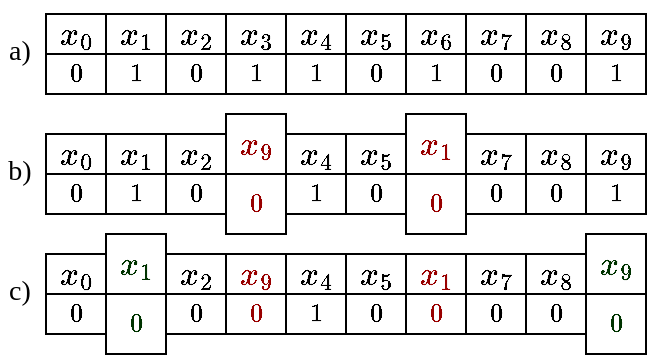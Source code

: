 <mxfile version="21.3.3" type="github">
  <diagram name="Page-1" id="bBzr1OB2mVCFML6Q6aQV">
    <mxGraphModel dx="1374" dy="1061" grid="1" gridSize="10" guides="1" tooltips="1" connect="1" arrows="1" fold="1" page="1" pageScale="1" pageWidth="850" pageHeight="1100" math="1" shadow="0">
      <root>
        <mxCell id="0" />
        <mxCell id="1" parent="0" />
        <mxCell id="rPl4pnUncXDYSPlrGAsR-1" value="&lt;font style=&quot;font-size: 14px;&quot;&gt;$$x_0 $$&lt;/font&gt;" style="rounded=0;whiteSpace=wrap;html=1;" vertex="1" parent="1">
          <mxGeometry x="160" y="260" width="30" height="20" as="geometry" />
        </mxCell>
        <mxCell id="rPl4pnUncXDYSPlrGAsR-6" style="edgeStyle=orthogonalEdgeStyle;rounded=0;orthogonalLoop=1;jettySize=auto;html=1;exitX=0.5;exitY=1;exitDx=0;exitDy=0;" edge="1" parent="1">
          <mxGeometry relative="1" as="geometry">
            <mxPoint x="275" y="300" as="sourcePoint" />
            <mxPoint x="275" y="300" as="targetPoint" />
          </mxGeometry>
        </mxCell>
        <mxCell id="rPl4pnUncXDYSPlrGAsR-7" value="a)" style="text;html=1;strokeColor=none;fillColor=none;align=center;verticalAlign=middle;whiteSpace=wrap;rounded=0;fontFamily=Times New Roman;fontSize=14;" vertex="1" parent="1">
          <mxGeometry x="137" y="264" width="20" height="30" as="geometry" />
        </mxCell>
        <mxCell id="rPl4pnUncXDYSPlrGAsR-12" value="&lt;font style=&quot;font-size: 14px;&quot;&gt;$$x_1 $$&lt;/font&gt;" style="rounded=0;whiteSpace=wrap;html=1;" vertex="1" parent="1">
          <mxGeometry x="190" y="260" width="30" height="20" as="geometry" />
        </mxCell>
        <mxCell id="rPl4pnUncXDYSPlrGAsR-13" value="&lt;font style=&quot;font-size: 14px;&quot;&gt;$$x_2 $$&lt;/font&gt;" style="rounded=0;whiteSpace=wrap;html=1;" vertex="1" parent="1">
          <mxGeometry x="220" y="260" width="30" height="20" as="geometry" />
        </mxCell>
        <mxCell id="rPl4pnUncXDYSPlrGAsR-14" value="&lt;font style=&quot;font-size: 14px;&quot;&gt;$$x_3 $$&lt;/font&gt;" style="rounded=0;whiteSpace=wrap;html=1;" vertex="1" parent="1">
          <mxGeometry x="250" y="260" width="30" height="20" as="geometry" />
        </mxCell>
        <mxCell id="rPl4pnUncXDYSPlrGAsR-16" value="&lt;font style=&quot;font-size: 14px;&quot;&gt;$$x_4 $$&lt;/font&gt;" style="rounded=0;whiteSpace=wrap;html=1;" vertex="1" parent="1">
          <mxGeometry x="280" y="260" width="30" height="20" as="geometry" />
        </mxCell>
        <mxCell id="rPl4pnUncXDYSPlrGAsR-17" value="&lt;font style=&quot;font-size: 14px;&quot;&gt;$$x_5 $$&lt;/font&gt;" style="rounded=0;whiteSpace=wrap;html=1;" vertex="1" parent="1">
          <mxGeometry x="310" y="260" width="30" height="20" as="geometry" />
        </mxCell>
        <mxCell id="rPl4pnUncXDYSPlrGAsR-18" value="&lt;font style=&quot;font-size: 14px;&quot;&gt;$$x_6 $$&lt;/font&gt;" style="rounded=0;whiteSpace=wrap;html=1;" vertex="1" parent="1">
          <mxGeometry x="340" y="260" width="30" height="20" as="geometry" />
        </mxCell>
        <mxCell id="rPl4pnUncXDYSPlrGAsR-19" value="&lt;font style=&quot;font-size: 14px;&quot;&gt;$$x_7 $$&lt;/font&gt;" style="rounded=0;whiteSpace=wrap;html=1;" vertex="1" parent="1">
          <mxGeometry x="370" y="260" width="30" height="20" as="geometry" />
        </mxCell>
        <mxCell id="rPl4pnUncXDYSPlrGAsR-20" value="&lt;font style=&quot;font-size: 14px;&quot;&gt;$$x_8 $$&lt;/font&gt;" style="rounded=0;whiteSpace=wrap;html=1;" vertex="1" parent="1">
          <mxGeometry x="400" y="260" width="30" height="20" as="geometry" />
        </mxCell>
        <mxCell id="rPl4pnUncXDYSPlrGAsR-21" value="&lt;font style=&quot;font-size: 14px;&quot;&gt;$$x_9 $$&lt;/font&gt;" style="rounded=0;whiteSpace=wrap;html=1;" vertex="1" parent="1">
          <mxGeometry x="430" y="260" width="30" height="20" as="geometry" />
        </mxCell>
        <mxCell id="rPl4pnUncXDYSPlrGAsR-23" value="&lt;font style=&quot;font-size: 11px;&quot;&gt;$$0$$&lt;/font&gt;" style="rounded=0;whiteSpace=wrap;html=1;fontSize=11;" vertex="1" parent="1">
          <mxGeometry x="160" y="280" width="30" height="20" as="geometry" />
        </mxCell>
        <mxCell id="rPl4pnUncXDYSPlrGAsR-24" value="&lt;font style=&quot;font-size: 11px;&quot;&gt;$$1$$&lt;/font&gt;" style="rounded=0;whiteSpace=wrap;html=1;fontSize=11;" vertex="1" parent="1">
          <mxGeometry x="190" y="280" width="30" height="20" as="geometry" />
        </mxCell>
        <mxCell id="rPl4pnUncXDYSPlrGAsR-25" value="&lt;font style=&quot;font-size: 11px;&quot;&gt;$$0 $$&lt;/font&gt;" style="rounded=0;whiteSpace=wrap;html=1;fontSize=11;" vertex="1" parent="1">
          <mxGeometry x="220" y="280" width="30" height="20" as="geometry" />
        </mxCell>
        <mxCell id="rPl4pnUncXDYSPlrGAsR-26" value="&lt;font style=&quot;font-size: 11px;&quot;&gt;$$1 $$&lt;/font&gt;" style="rounded=0;whiteSpace=wrap;html=1;fontSize=11;" vertex="1" parent="1">
          <mxGeometry x="250" y="280" width="30" height="20" as="geometry" />
        </mxCell>
        <mxCell id="rPl4pnUncXDYSPlrGAsR-27" value="&lt;font style=&quot;font-size: 11px;&quot;&gt;$$1 $$&lt;/font&gt;" style="rounded=0;whiteSpace=wrap;html=1;fontSize=11;" vertex="1" parent="1">
          <mxGeometry x="280" y="280" width="30" height="20" as="geometry" />
        </mxCell>
        <mxCell id="rPl4pnUncXDYSPlrGAsR-28" value="&lt;font style=&quot;font-size: 11px;&quot;&gt;$$0 $$&lt;/font&gt;" style="rounded=0;whiteSpace=wrap;html=1;fontSize=11;" vertex="1" parent="1">
          <mxGeometry x="310" y="280" width="30" height="20" as="geometry" />
        </mxCell>
        <mxCell id="rPl4pnUncXDYSPlrGAsR-29" value="&lt;font style=&quot;font-size: 11px;&quot;&gt;$$1 $$&lt;/font&gt;" style="rounded=0;whiteSpace=wrap;html=1;fontSize=11;" vertex="1" parent="1">
          <mxGeometry x="340" y="280" width="30" height="20" as="geometry" />
        </mxCell>
        <mxCell id="rPl4pnUncXDYSPlrGAsR-30" value="&lt;font style=&quot;font-size: 11px;&quot;&gt;$$0 $$&lt;/font&gt;" style="rounded=0;whiteSpace=wrap;html=1;fontSize=11;" vertex="1" parent="1">
          <mxGeometry x="370" y="280" width="30" height="20" as="geometry" />
        </mxCell>
        <mxCell id="rPl4pnUncXDYSPlrGAsR-31" value="&lt;font style=&quot;font-size: 11px;&quot;&gt;$$0 $$&lt;/font&gt;" style="rounded=0;whiteSpace=wrap;html=1;fontSize=11;" vertex="1" parent="1">
          <mxGeometry x="400" y="280" width="30" height="20" as="geometry" />
        </mxCell>
        <mxCell id="rPl4pnUncXDYSPlrGAsR-32" value="&lt;font style=&quot;font-size: 11px;&quot;&gt;$$1 $$&lt;/font&gt;" style="rounded=0;whiteSpace=wrap;html=1;fontSize=11;" vertex="1" parent="1">
          <mxGeometry x="430" y="280" width="30" height="20" as="geometry" />
        </mxCell>
        <mxCell id="rPl4pnUncXDYSPlrGAsR-59" value="&lt;font style=&quot;font-size: 14px;&quot;&gt;$$x_0 $$&lt;/font&gt;" style="rounded=0;whiteSpace=wrap;html=1;" vertex="1" parent="1">
          <mxGeometry x="160" y="320" width="30" height="20" as="geometry" />
        </mxCell>
        <mxCell id="rPl4pnUncXDYSPlrGAsR-60" style="edgeStyle=orthogonalEdgeStyle;rounded=0;orthogonalLoop=1;jettySize=auto;html=1;exitX=0.5;exitY=1;exitDx=0;exitDy=0;" edge="1" parent="1">
          <mxGeometry relative="1" as="geometry">
            <mxPoint x="275" y="360" as="sourcePoint" />
            <mxPoint x="275" y="360" as="targetPoint" />
          </mxGeometry>
        </mxCell>
        <mxCell id="rPl4pnUncXDYSPlrGAsR-61" value="b)" style="text;html=1;strokeColor=none;fillColor=none;align=center;verticalAlign=middle;whiteSpace=wrap;rounded=0;fontFamily=Times New Roman;fontSize=14;" vertex="1" parent="1">
          <mxGeometry x="137" y="324" width="20" height="30" as="geometry" />
        </mxCell>
        <mxCell id="rPl4pnUncXDYSPlrGAsR-62" value="&lt;font style=&quot;font-size: 14px;&quot;&gt;$$x_1 $$&lt;/font&gt;" style="rounded=0;whiteSpace=wrap;html=1;" vertex="1" parent="1">
          <mxGeometry x="190" y="320" width="30" height="20" as="geometry" />
        </mxCell>
        <mxCell id="rPl4pnUncXDYSPlrGAsR-63" value="&lt;font style=&quot;font-size: 14px;&quot;&gt;$$x_2 $$&lt;/font&gt;" style="rounded=0;whiteSpace=wrap;html=1;" vertex="1" parent="1">
          <mxGeometry x="220" y="320" width="30" height="20" as="geometry" />
        </mxCell>
        <mxCell id="rPl4pnUncXDYSPlrGAsR-64" value="&lt;font color=&quot;#990000&quot; style=&quot;font-size: 14px;&quot;&gt;$$x_9 $$&lt;/font&gt;" style="rounded=0;whiteSpace=wrap;html=1;" vertex="1" parent="1">
          <mxGeometry x="250" y="310" width="30" height="30" as="geometry" />
        </mxCell>
        <mxCell id="rPl4pnUncXDYSPlrGAsR-65" value="&lt;font style=&quot;font-size: 14px;&quot;&gt;$$x_4 $$&lt;/font&gt;" style="rounded=0;whiteSpace=wrap;html=1;" vertex="1" parent="1">
          <mxGeometry x="280" y="320" width="30" height="20" as="geometry" />
        </mxCell>
        <mxCell id="rPl4pnUncXDYSPlrGAsR-66" value="&lt;font style=&quot;font-size: 14px;&quot;&gt;$$x_5 $$&lt;/font&gt;" style="rounded=0;whiteSpace=wrap;html=1;" vertex="1" parent="1">
          <mxGeometry x="310" y="320" width="30" height="20" as="geometry" />
        </mxCell>
        <mxCell id="rPl4pnUncXDYSPlrGAsR-67" value="&lt;font style=&quot;font-size: 14px;&quot;&gt;$$x_1 $$&lt;/font&gt;" style="rounded=0;whiteSpace=wrap;html=1;fontColor=#990000;" vertex="1" parent="1">
          <mxGeometry x="340" y="310" width="30" height="30" as="geometry" />
        </mxCell>
        <mxCell id="rPl4pnUncXDYSPlrGAsR-68" value="&lt;font style=&quot;font-size: 14px;&quot;&gt;$$x_7 $$&lt;/font&gt;" style="rounded=0;whiteSpace=wrap;html=1;" vertex="1" parent="1">
          <mxGeometry x="370" y="320" width="30" height="20" as="geometry" />
        </mxCell>
        <mxCell id="rPl4pnUncXDYSPlrGAsR-69" value="&lt;font style=&quot;font-size: 14px;&quot;&gt;$$x_8 $$&lt;/font&gt;" style="rounded=0;whiteSpace=wrap;html=1;" vertex="1" parent="1">
          <mxGeometry x="400" y="320" width="30" height="20" as="geometry" />
        </mxCell>
        <mxCell id="rPl4pnUncXDYSPlrGAsR-70" value="&lt;font style=&quot;font-size: 14px;&quot;&gt;$$x_9 $$&lt;/font&gt;" style="rounded=0;whiteSpace=wrap;html=1;" vertex="1" parent="1">
          <mxGeometry x="430" y="320" width="30" height="20" as="geometry" />
        </mxCell>
        <mxCell id="rPl4pnUncXDYSPlrGAsR-71" value="&lt;font style=&quot;font-size: 11px;&quot;&gt;$$0$$&lt;/font&gt;" style="rounded=0;whiteSpace=wrap;html=1;fontSize=11;" vertex="1" parent="1">
          <mxGeometry x="160" y="340" width="30" height="20" as="geometry" />
        </mxCell>
        <mxCell id="rPl4pnUncXDYSPlrGAsR-72" value="&lt;font style=&quot;font-size: 11px;&quot;&gt;$$1$$&lt;/font&gt;" style="rounded=0;whiteSpace=wrap;html=1;fontSize=11;" vertex="1" parent="1">
          <mxGeometry x="190" y="340" width="30" height="20" as="geometry" />
        </mxCell>
        <mxCell id="rPl4pnUncXDYSPlrGAsR-73" value="&lt;font style=&quot;font-size: 11px;&quot;&gt;$$0 $$&lt;/font&gt;" style="rounded=0;whiteSpace=wrap;html=1;fontSize=11;" vertex="1" parent="1">
          <mxGeometry x="220" y="340" width="30" height="20" as="geometry" />
        </mxCell>
        <mxCell id="rPl4pnUncXDYSPlrGAsR-74" value="&lt;font color=&quot;#990000&quot; style=&quot;font-size: 11px;&quot;&gt;$$0 $$&lt;/font&gt;" style="rounded=0;whiteSpace=wrap;html=1;fontSize=11;" vertex="1" parent="1">
          <mxGeometry x="250" y="340" width="30" height="30" as="geometry" />
        </mxCell>
        <mxCell id="rPl4pnUncXDYSPlrGAsR-75" value="&lt;font style=&quot;font-size: 11px;&quot;&gt;$$1 $$&lt;/font&gt;" style="rounded=0;whiteSpace=wrap;html=1;fontSize=11;" vertex="1" parent="1">
          <mxGeometry x="280" y="340" width="30" height="20" as="geometry" />
        </mxCell>
        <mxCell id="rPl4pnUncXDYSPlrGAsR-76" value="&lt;font style=&quot;font-size: 11px;&quot;&gt;$$0 $$&lt;/font&gt;" style="rounded=0;whiteSpace=wrap;html=1;fontSize=11;" vertex="1" parent="1">
          <mxGeometry x="310" y="340" width="30" height="20" as="geometry" />
        </mxCell>
        <mxCell id="rPl4pnUncXDYSPlrGAsR-77" value="&lt;font style=&quot;font-size: 11px;&quot;&gt;$$0 $$&lt;/font&gt;" style="rounded=0;whiteSpace=wrap;html=1;fontSize=11;fontColor=#990000;" vertex="1" parent="1">
          <mxGeometry x="340" y="340" width="30" height="30" as="geometry" />
        </mxCell>
        <mxCell id="rPl4pnUncXDYSPlrGAsR-78" value="&lt;font style=&quot;font-size: 11px;&quot;&gt;$$0 $$&lt;/font&gt;" style="rounded=0;whiteSpace=wrap;html=1;fontSize=11;" vertex="1" parent="1">
          <mxGeometry x="370" y="340" width="30" height="20" as="geometry" />
        </mxCell>
        <mxCell id="rPl4pnUncXDYSPlrGAsR-79" value="&lt;font style=&quot;font-size: 11px;&quot;&gt;$$0 $$&lt;/font&gt;" style="rounded=0;whiteSpace=wrap;html=1;fontSize=11;" vertex="1" parent="1">
          <mxGeometry x="400" y="340" width="30" height="20" as="geometry" />
        </mxCell>
        <mxCell id="rPl4pnUncXDYSPlrGAsR-80" value="&lt;font style=&quot;font-size: 11px;&quot;&gt;$$1 $$&lt;/font&gt;" style="rounded=0;whiteSpace=wrap;html=1;fontSize=11;" vertex="1" parent="1">
          <mxGeometry x="430" y="340" width="30" height="20" as="geometry" />
        </mxCell>
        <mxCell id="rPl4pnUncXDYSPlrGAsR-81" value="&lt;font style=&quot;font-size: 14px;&quot;&gt;$$x_0 $$&lt;/font&gt;" style="rounded=0;whiteSpace=wrap;html=1;" vertex="1" parent="1">
          <mxGeometry x="160" y="380" width="30" height="20" as="geometry" />
        </mxCell>
        <mxCell id="rPl4pnUncXDYSPlrGAsR-82" style="edgeStyle=orthogonalEdgeStyle;rounded=0;orthogonalLoop=1;jettySize=auto;html=1;exitX=0.5;exitY=1;exitDx=0;exitDy=0;" edge="1" parent="1">
          <mxGeometry relative="1" as="geometry">
            <mxPoint x="275" y="420" as="sourcePoint" />
            <mxPoint x="275" y="420" as="targetPoint" />
          </mxGeometry>
        </mxCell>
        <mxCell id="rPl4pnUncXDYSPlrGAsR-83" value="c)" style="text;html=1;strokeColor=none;fillColor=none;align=center;verticalAlign=middle;whiteSpace=wrap;rounded=0;fontFamily=Times New Roman;fontSize=14;" vertex="1" parent="1">
          <mxGeometry x="137" y="384" width="20" height="30" as="geometry" />
        </mxCell>
        <mxCell id="rPl4pnUncXDYSPlrGAsR-84" value="&lt;font style=&quot;font-size: 14px;&quot;&gt;$$x_1 $$&lt;/font&gt;" style="rounded=0;whiteSpace=wrap;html=1;fontColor=#003300;" vertex="1" parent="1">
          <mxGeometry x="190" y="370" width="30" height="30" as="geometry" />
        </mxCell>
        <mxCell id="rPl4pnUncXDYSPlrGAsR-85" value="&lt;font style=&quot;font-size: 14px;&quot;&gt;$$x_2 $$&lt;/font&gt;" style="rounded=0;whiteSpace=wrap;html=1;" vertex="1" parent="1">
          <mxGeometry x="220" y="380" width="30" height="20" as="geometry" />
        </mxCell>
        <mxCell id="rPl4pnUncXDYSPlrGAsR-86" value="&lt;font color=&quot;#990000&quot; style=&quot;font-size: 14px;&quot;&gt;$$x_9 $$&lt;/font&gt;" style="rounded=0;whiteSpace=wrap;html=1;" vertex="1" parent="1">
          <mxGeometry x="250" y="380" width="30" height="20" as="geometry" />
        </mxCell>
        <mxCell id="rPl4pnUncXDYSPlrGAsR-87" value="&lt;font style=&quot;font-size: 14px;&quot;&gt;$$x_4 $$&lt;/font&gt;" style="rounded=0;whiteSpace=wrap;html=1;" vertex="1" parent="1">
          <mxGeometry x="280" y="380" width="30" height="20" as="geometry" />
        </mxCell>
        <mxCell id="rPl4pnUncXDYSPlrGAsR-88" value="&lt;font style=&quot;font-size: 14px;&quot;&gt;$$x_5 $$&lt;/font&gt;" style="rounded=0;whiteSpace=wrap;html=1;" vertex="1" parent="1">
          <mxGeometry x="310" y="380" width="30" height="20" as="geometry" />
        </mxCell>
        <mxCell id="rPl4pnUncXDYSPlrGAsR-89" value="&lt;font style=&quot;font-size: 14px;&quot;&gt;$$x_1 $$&lt;/font&gt;" style="rounded=0;whiteSpace=wrap;html=1;fontColor=#990000;" vertex="1" parent="1">
          <mxGeometry x="340" y="380" width="30" height="20" as="geometry" />
        </mxCell>
        <mxCell id="rPl4pnUncXDYSPlrGAsR-90" value="&lt;font style=&quot;font-size: 14px;&quot;&gt;$$x_7 $$&lt;/font&gt;" style="rounded=0;whiteSpace=wrap;html=1;" vertex="1" parent="1">
          <mxGeometry x="370" y="380" width="30" height="20" as="geometry" />
        </mxCell>
        <mxCell id="rPl4pnUncXDYSPlrGAsR-91" value="&lt;font style=&quot;font-size: 14px;&quot;&gt;$$x_8 $$&lt;/font&gt;" style="rounded=0;whiteSpace=wrap;html=1;" vertex="1" parent="1">
          <mxGeometry x="400" y="380" width="30" height="20" as="geometry" />
        </mxCell>
        <mxCell id="rPl4pnUncXDYSPlrGAsR-92" value="&lt;font style=&quot;font-size: 14px;&quot;&gt;$$x_9 $$&lt;/font&gt;" style="rounded=0;whiteSpace=wrap;html=1;fontColor=#003300;" vertex="1" parent="1">
          <mxGeometry x="430" y="370" width="30" height="30" as="geometry" />
        </mxCell>
        <mxCell id="rPl4pnUncXDYSPlrGAsR-93" value="&lt;font style=&quot;font-size: 11px;&quot;&gt;$$0$$&lt;/font&gt;" style="rounded=0;whiteSpace=wrap;html=1;fontSize=11;" vertex="1" parent="1">
          <mxGeometry x="160" y="400" width="30" height="20" as="geometry" />
        </mxCell>
        <mxCell id="rPl4pnUncXDYSPlrGAsR-94" value="&lt;font style=&quot;font-size: 11px;&quot;&gt;$$0$$&lt;/font&gt;" style="rounded=0;whiteSpace=wrap;html=1;fontSize=11;fontColor=#003300;" vertex="1" parent="1">
          <mxGeometry x="190" y="400" width="30" height="30" as="geometry" />
        </mxCell>
        <mxCell id="rPl4pnUncXDYSPlrGAsR-95" value="&lt;font style=&quot;font-size: 11px;&quot;&gt;$$0 $$&lt;/font&gt;" style="rounded=0;whiteSpace=wrap;html=1;fontSize=11;" vertex="1" parent="1">
          <mxGeometry x="220" y="400" width="30" height="20" as="geometry" />
        </mxCell>
        <mxCell id="rPl4pnUncXDYSPlrGAsR-96" value="&lt;font color=&quot;#990000&quot; style=&quot;font-size: 11px;&quot;&gt;$$0 $$&lt;/font&gt;" style="rounded=0;whiteSpace=wrap;html=1;fontSize=11;" vertex="1" parent="1">
          <mxGeometry x="250" y="400" width="30" height="20" as="geometry" />
        </mxCell>
        <mxCell id="rPl4pnUncXDYSPlrGAsR-97" value="&lt;font style=&quot;font-size: 11px;&quot;&gt;$$1 $$&lt;/font&gt;" style="rounded=0;whiteSpace=wrap;html=1;fontSize=11;" vertex="1" parent="1">
          <mxGeometry x="280" y="400" width="30" height="20" as="geometry" />
        </mxCell>
        <mxCell id="rPl4pnUncXDYSPlrGAsR-98" value="&lt;font style=&quot;font-size: 11px;&quot;&gt;$$0 $$&lt;/font&gt;" style="rounded=0;whiteSpace=wrap;html=1;fontSize=11;" vertex="1" parent="1">
          <mxGeometry x="310" y="400" width="30" height="20" as="geometry" />
        </mxCell>
        <mxCell id="rPl4pnUncXDYSPlrGAsR-99" value="&lt;font style=&quot;font-size: 11px;&quot;&gt;$$0 $$&lt;/font&gt;" style="rounded=0;whiteSpace=wrap;html=1;fontSize=11;fontColor=#990000;" vertex="1" parent="1">
          <mxGeometry x="340" y="400" width="30" height="20" as="geometry" />
        </mxCell>
        <mxCell id="rPl4pnUncXDYSPlrGAsR-100" value="&lt;font style=&quot;font-size: 11px;&quot;&gt;$$0 $$&lt;/font&gt;" style="rounded=0;whiteSpace=wrap;html=1;fontSize=11;" vertex="1" parent="1">
          <mxGeometry x="370" y="400" width="30" height="20" as="geometry" />
        </mxCell>
        <mxCell id="rPl4pnUncXDYSPlrGAsR-101" value="&lt;font style=&quot;font-size: 11px;&quot;&gt;$$0 $$&lt;/font&gt;" style="rounded=0;whiteSpace=wrap;html=1;fontSize=11;" vertex="1" parent="1">
          <mxGeometry x="400" y="400" width="30" height="20" as="geometry" />
        </mxCell>
        <mxCell id="rPl4pnUncXDYSPlrGAsR-102" value="&lt;font style=&quot;font-size: 11px;&quot;&gt;$$0 $$&lt;/font&gt;" style="rounded=0;whiteSpace=wrap;html=1;fontSize=11;fontColor=#003300;" vertex="1" parent="1">
          <mxGeometry x="430" y="400" width="30" height="30" as="geometry" />
        </mxCell>
      </root>
    </mxGraphModel>
  </diagram>
</mxfile>
